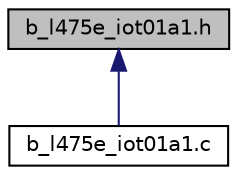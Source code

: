 digraph "b_l475e_iot01a1.h"
{
 // LATEX_PDF_SIZE
  edge [fontname="Helvetica",fontsize="10",labelfontname="Helvetica",labelfontsize="10"];
  node [fontname="Helvetica",fontsize="10",shape=record];
  Node1 [label="b_l475e_iot01a1.h",height=0.2,width=0.4,color="black", fillcolor="grey75", style="filled", fontcolor="black",tooltip=": header file for the BSP Common driver"];
  Node1 -> Node2 [dir="back",color="midnightblue",fontsize="10",style="solid",fontname="Helvetica"];
  Node2 [label="b_l475e_iot01a1.c",height=0.2,width=0.4,color="black", fillcolor="white", style="filled",URL="$b__l475e__iot01a1_8c.html",tooltip=": Source file for the BSP Common driver"];
}
